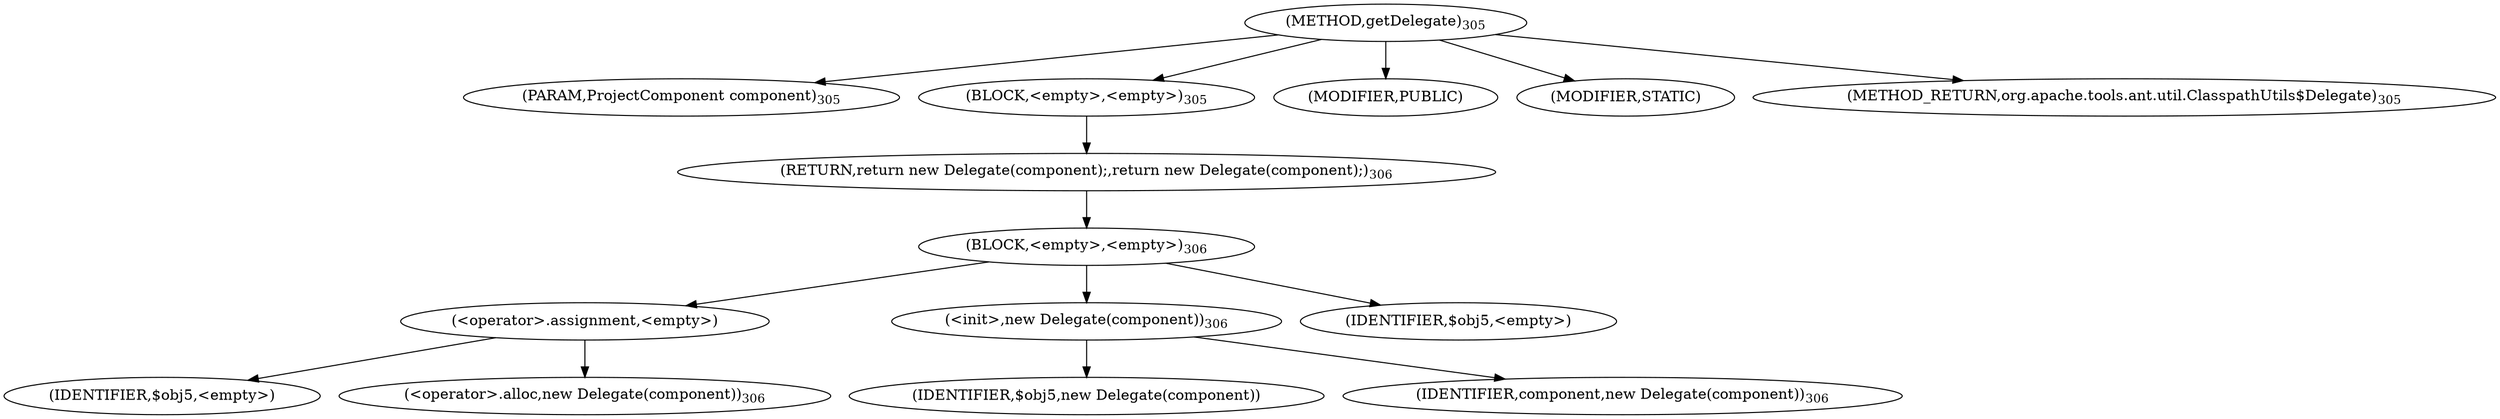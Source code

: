 digraph "getDelegate" {  
"368" [label = <(METHOD,getDelegate)<SUB>305</SUB>> ]
"369" [label = <(PARAM,ProjectComponent component)<SUB>305</SUB>> ]
"370" [label = <(BLOCK,&lt;empty&gt;,&lt;empty&gt;)<SUB>305</SUB>> ]
"371" [label = <(RETURN,return new Delegate(component);,return new Delegate(component);)<SUB>306</SUB>> ]
"372" [label = <(BLOCK,&lt;empty&gt;,&lt;empty&gt;)<SUB>306</SUB>> ]
"373" [label = <(&lt;operator&gt;.assignment,&lt;empty&gt;)> ]
"374" [label = <(IDENTIFIER,$obj5,&lt;empty&gt;)> ]
"375" [label = <(&lt;operator&gt;.alloc,new Delegate(component))<SUB>306</SUB>> ]
"376" [label = <(&lt;init&gt;,new Delegate(component))<SUB>306</SUB>> ]
"377" [label = <(IDENTIFIER,$obj5,new Delegate(component))> ]
"378" [label = <(IDENTIFIER,component,new Delegate(component))<SUB>306</SUB>> ]
"379" [label = <(IDENTIFIER,$obj5,&lt;empty&gt;)> ]
"380" [label = <(MODIFIER,PUBLIC)> ]
"381" [label = <(MODIFIER,STATIC)> ]
"382" [label = <(METHOD_RETURN,org.apache.tools.ant.util.ClasspathUtils$Delegate)<SUB>305</SUB>> ]
  "368" -> "369" 
  "368" -> "370" 
  "368" -> "380" 
  "368" -> "381" 
  "368" -> "382" 
  "370" -> "371" 
  "371" -> "372" 
  "372" -> "373" 
  "372" -> "376" 
  "372" -> "379" 
  "373" -> "374" 
  "373" -> "375" 
  "376" -> "377" 
  "376" -> "378" 
}
